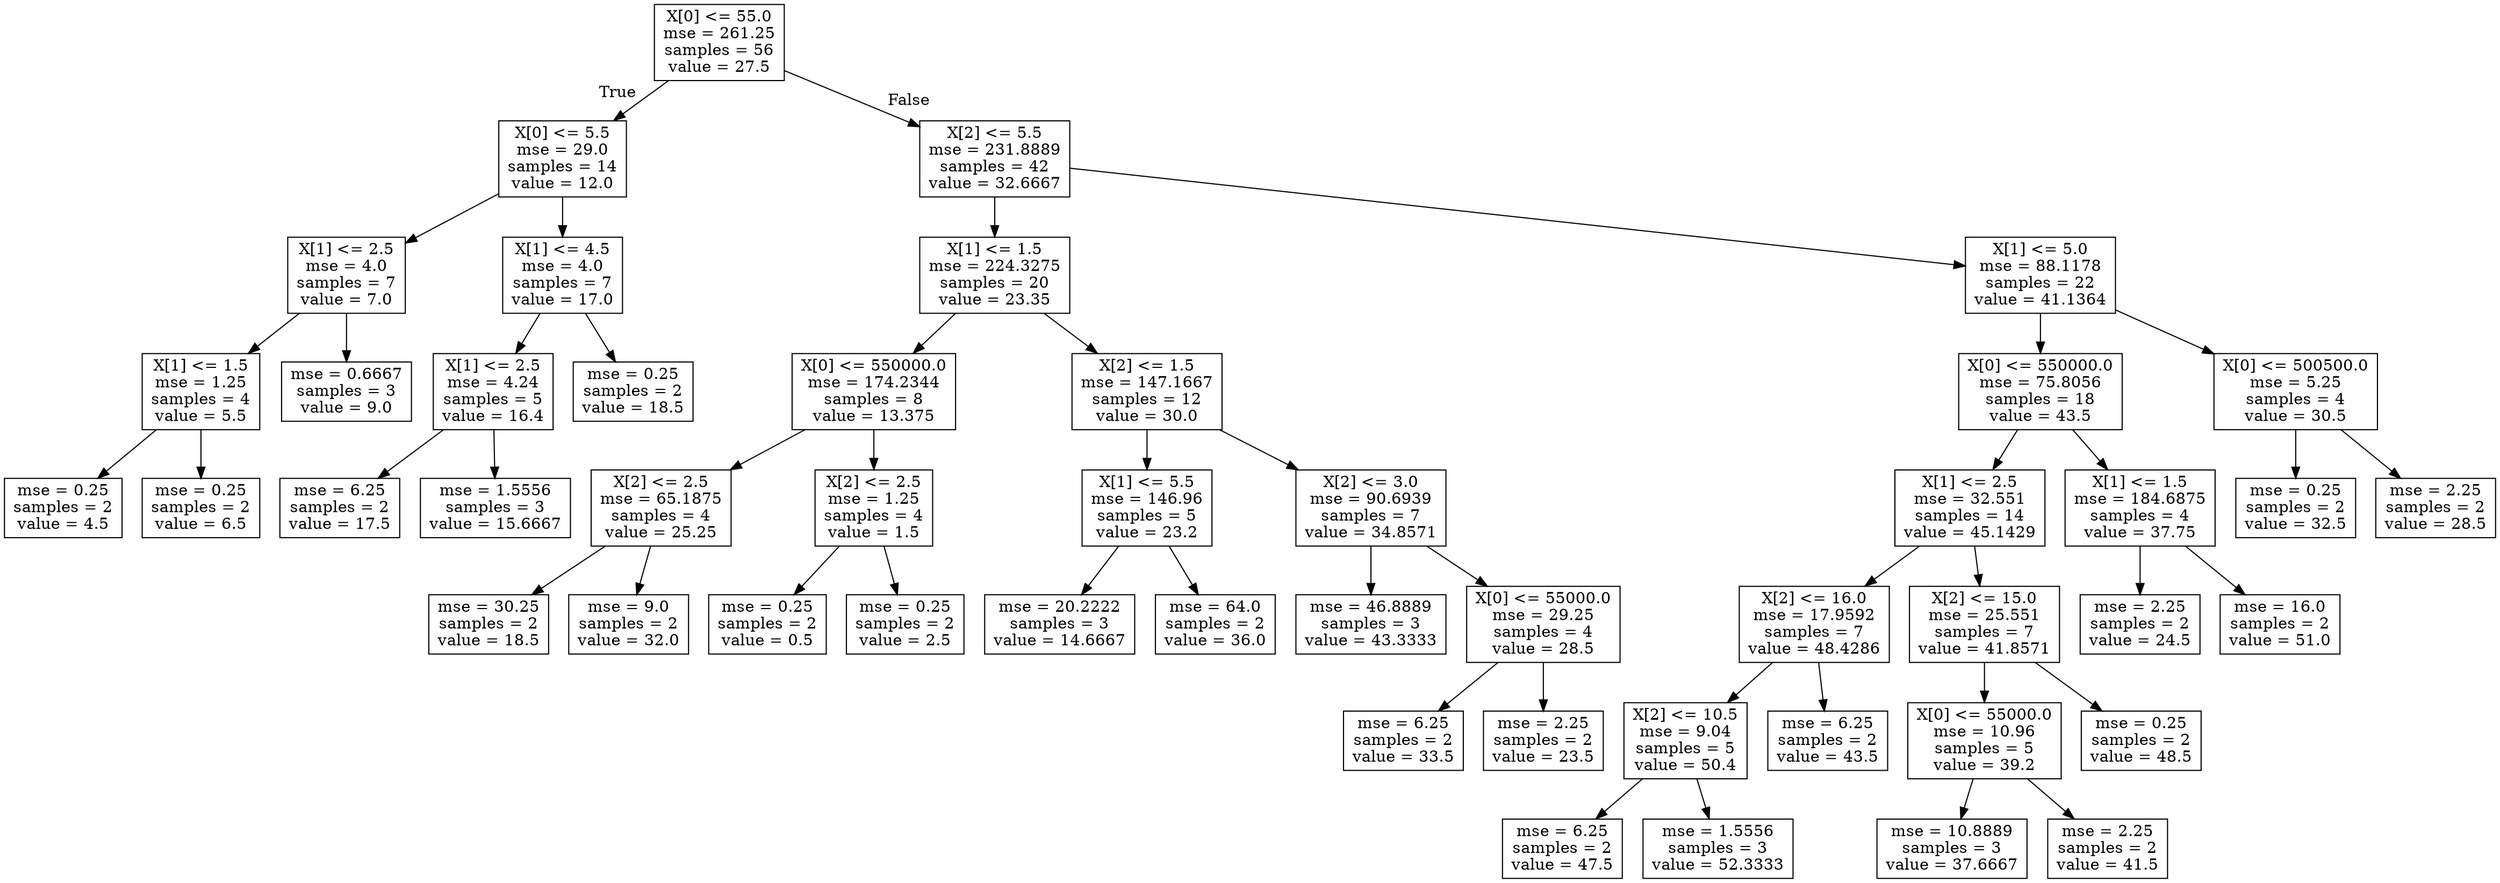 digraph Tree {
node [shape=box] ;
0 [label="X[0] <= 55.0\nmse = 261.25\nsamples = 56\nvalue = 27.5"] ;
1 [label="X[0] <= 5.5\nmse = 29.0\nsamples = 14\nvalue = 12.0"] ;
0 -> 1 [labeldistance=2.5, labelangle=45, headlabel="True"] ;
2 [label="X[1] <= 2.5\nmse = 4.0\nsamples = 7\nvalue = 7.0"] ;
1 -> 2 ;
3 [label="X[1] <= 1.5\nmse = 1.25\nsamples = 4\nvalue = 5.5"] ;
2 -> 3 ;
4 [label="mse = 0.25\nsamples = 2\nvalue = 4.5"] ;
3 -> 4 ;
5 [label="mse = 0.25\nsamples = 2\nvalue = 6.5"] ;
3 -> 5 ;
6 [label="mse = 0.6667\nsamples = 3\nvalue = 9.0"] ;
2 -> 6 ;
7 [label="X[1] <= 4.5\nmse = 4.0\nsamples = 7\nvalue = 17.0"] ;
1 -> 7 ;
8 [label="X[1] <= 2.5\nmse = 4.24\nsamples = 5\nvalue = 16.4"] ;
7 -> 8 ;
9 [label="mse = 6.25\nsamples = 2\nvalue = 17.5"] ;
8 -> 9 ;
10 [label="mse = 1.5556\nsamples = 3\nvalue = 15.6667"] ;
8 -> 10 ;
11 [label="mse = 0.25\nsamples = 2\nvalue = 18.5"] ;
7 -> 11 ;
12 [label="X[2] <= 5.5\nmse = 231.8889\nsamples = 42\nvalue = 32.6667"] ;
0 -> 12 [labeldistance=2.5, labelangle=-45, headlabel="False"] ;
13 [label="X[1] <= 1.5\nmse = 224.3275\nsamples = 20\nvalue = 23.35"] ;
12 -> 13 ;
14 [label="X[0] <= 550000.0\nmse = 174.2344\nsamples = 8\nvalue = 13.375"] ;
13 -> 14 ;
15 [label="X[2] <= 2.5\nmse = 65.1875\nsamples = 4\nvalue = 25.25"] ;
14 -> 15 ;
16 [label="mse = 30.25\nsamples = 2\nvalue = 18.5"] ;
15 -> 16 ;
17 [label="mse = 9.0\nsamples = 2\nvalue = 32.0"] ;
15 -> 17 ;
18 [label="X[2] <= 2.5\nmse = 1.25\nsamples = 4\nvalue = 1.5"] ;
14 -> 18 ;
19 [label="mse = 0.25\nsamples = 2\nvalue = 0.5"] ;
18 -> 19 ;
20 [label="mse = 0.25\nsamples = 2\nvalue = 2.5"] ;
18 -> 20 ;
21 [label="X[2] <= 1.5\nmse = 147.1667\nsamples = 12\nvalue = 30.0"] ;
13 -> 21 ;
22 [label="X[1] <= 5.5\nmse = 146.96\nsamples = 5\nvalue = 23.2"] ;
21 -> 22 ;
23 [label="mse = 20.2222\nsamples = 3\nvalue = 14.6667"] ;
22 -> 23 ;
24 [label="mse = 64.0\nsamples = 2\nvalue = 36.0"] ;
22 -> 24 ;
25 [label="X[2] <= 3.0\nmse = 90.6939\nsamples = 7\nvalue = 34.8571"] ;
21 -> 25 ;
26 [label="mse = 46.8889\nsamples = 3\nvalue = 43.3333"] ;
25 -> 26 ;
27 [label="X[0] <= 55000.0\nmse = 29.25\nsamples = 4\nvalue = 28.5"] ;
25 -> 27 ;
28 [label="mse = 6.25\nsamples = 2\nvalue = 33.5"] ;
27 -> 28 ;
29 [label="mse = 2.25\nsamples = 2\nvalue = 23.5"] ;
27 -> 29 ;
30 [label="X[1] <= 5.0\nmse = 88.1178\nsamples = 22\nvalue = 41.1364"] ;
12 -> 30 ;
31 [label="X[0] <= 550000.0\nmse = 75.8056\nsamples = 18\nvalue = 43.5"] ;
30 -> 31 ;
32 [label="X[1] <= 2.5\nmse = 32.551\nsamples = 14\nvalue = 45.1429"] ;
31 -> 32 ;
33 [label="X[2] <= 16.0\nmse = 17.9592\nsamples = 7\nvalue = 48.4286"] ;
32 -> 33 ;
34 [label="X[2] <= 10.5\nmse = 9.04\nsamples = 5\nvalue = 50.4"] ;
33 -> 34 ;
35 [label="mse = 6.25\nsamples = 2\nvalue = 47.5"] ;
34 -> 35 ;
36 [label="mse = 1.5556\nsamples = 3\nvalue = 52.3333"] ;
34 -> 36 ;
37 [label="mse = 6.25\nsamples = 2\nvalue = 43.5"] ;
33 -> 37 ;
38 [label="X[2] <= 15.0\nmse = 25.551\nsamples = 7\nvalue = 41.8571"] ;
32 -> 38 ;
39 [label="X[0] <= 55000.0\nmse = 10.96\nsamples = 5\nvalue = 39.2"] ;
38 -> 39 ;
40 [label="mse = 10.8889\nsamples = 3\nvalue = 37.6667"] ;
39 -> 40 ;
41 [label="mse = 2.25\nsamples = 2\nvalue = 41.5"] ;
39 -> 41 ;
42 [label="mse = 0.25\nsamples = 2\nvalue = 48.5"] ;
38 -> 42 ;
43 [label="X[1] <= 1.5\nmse = 184.6875\nsamples = 4\nvalue = 37.75"] ;
31 -> 43 ;
44 [label="mse = 2.25\nsamples = 2\nvalue = 24.5"] ;
43 -> 44 ;
45 [label="mse = 16.0\nsamples = 2\nvalue = 51.0"] ;
43 -> 45 ;
46 [label="X[0] <= 500500.0\nmse = 5.25\nsamples = 4\nvalue = 30.5"] ;
30 -> 46 ;
47 [label="mse = 0.25\nsamples = 2\nvalue = 32.5"] ;
46 -> 47 ;
48 [label="mse = 2.25\nsamples = 2\nvalue = 28.5"] ;
46 -> 48 ;
}